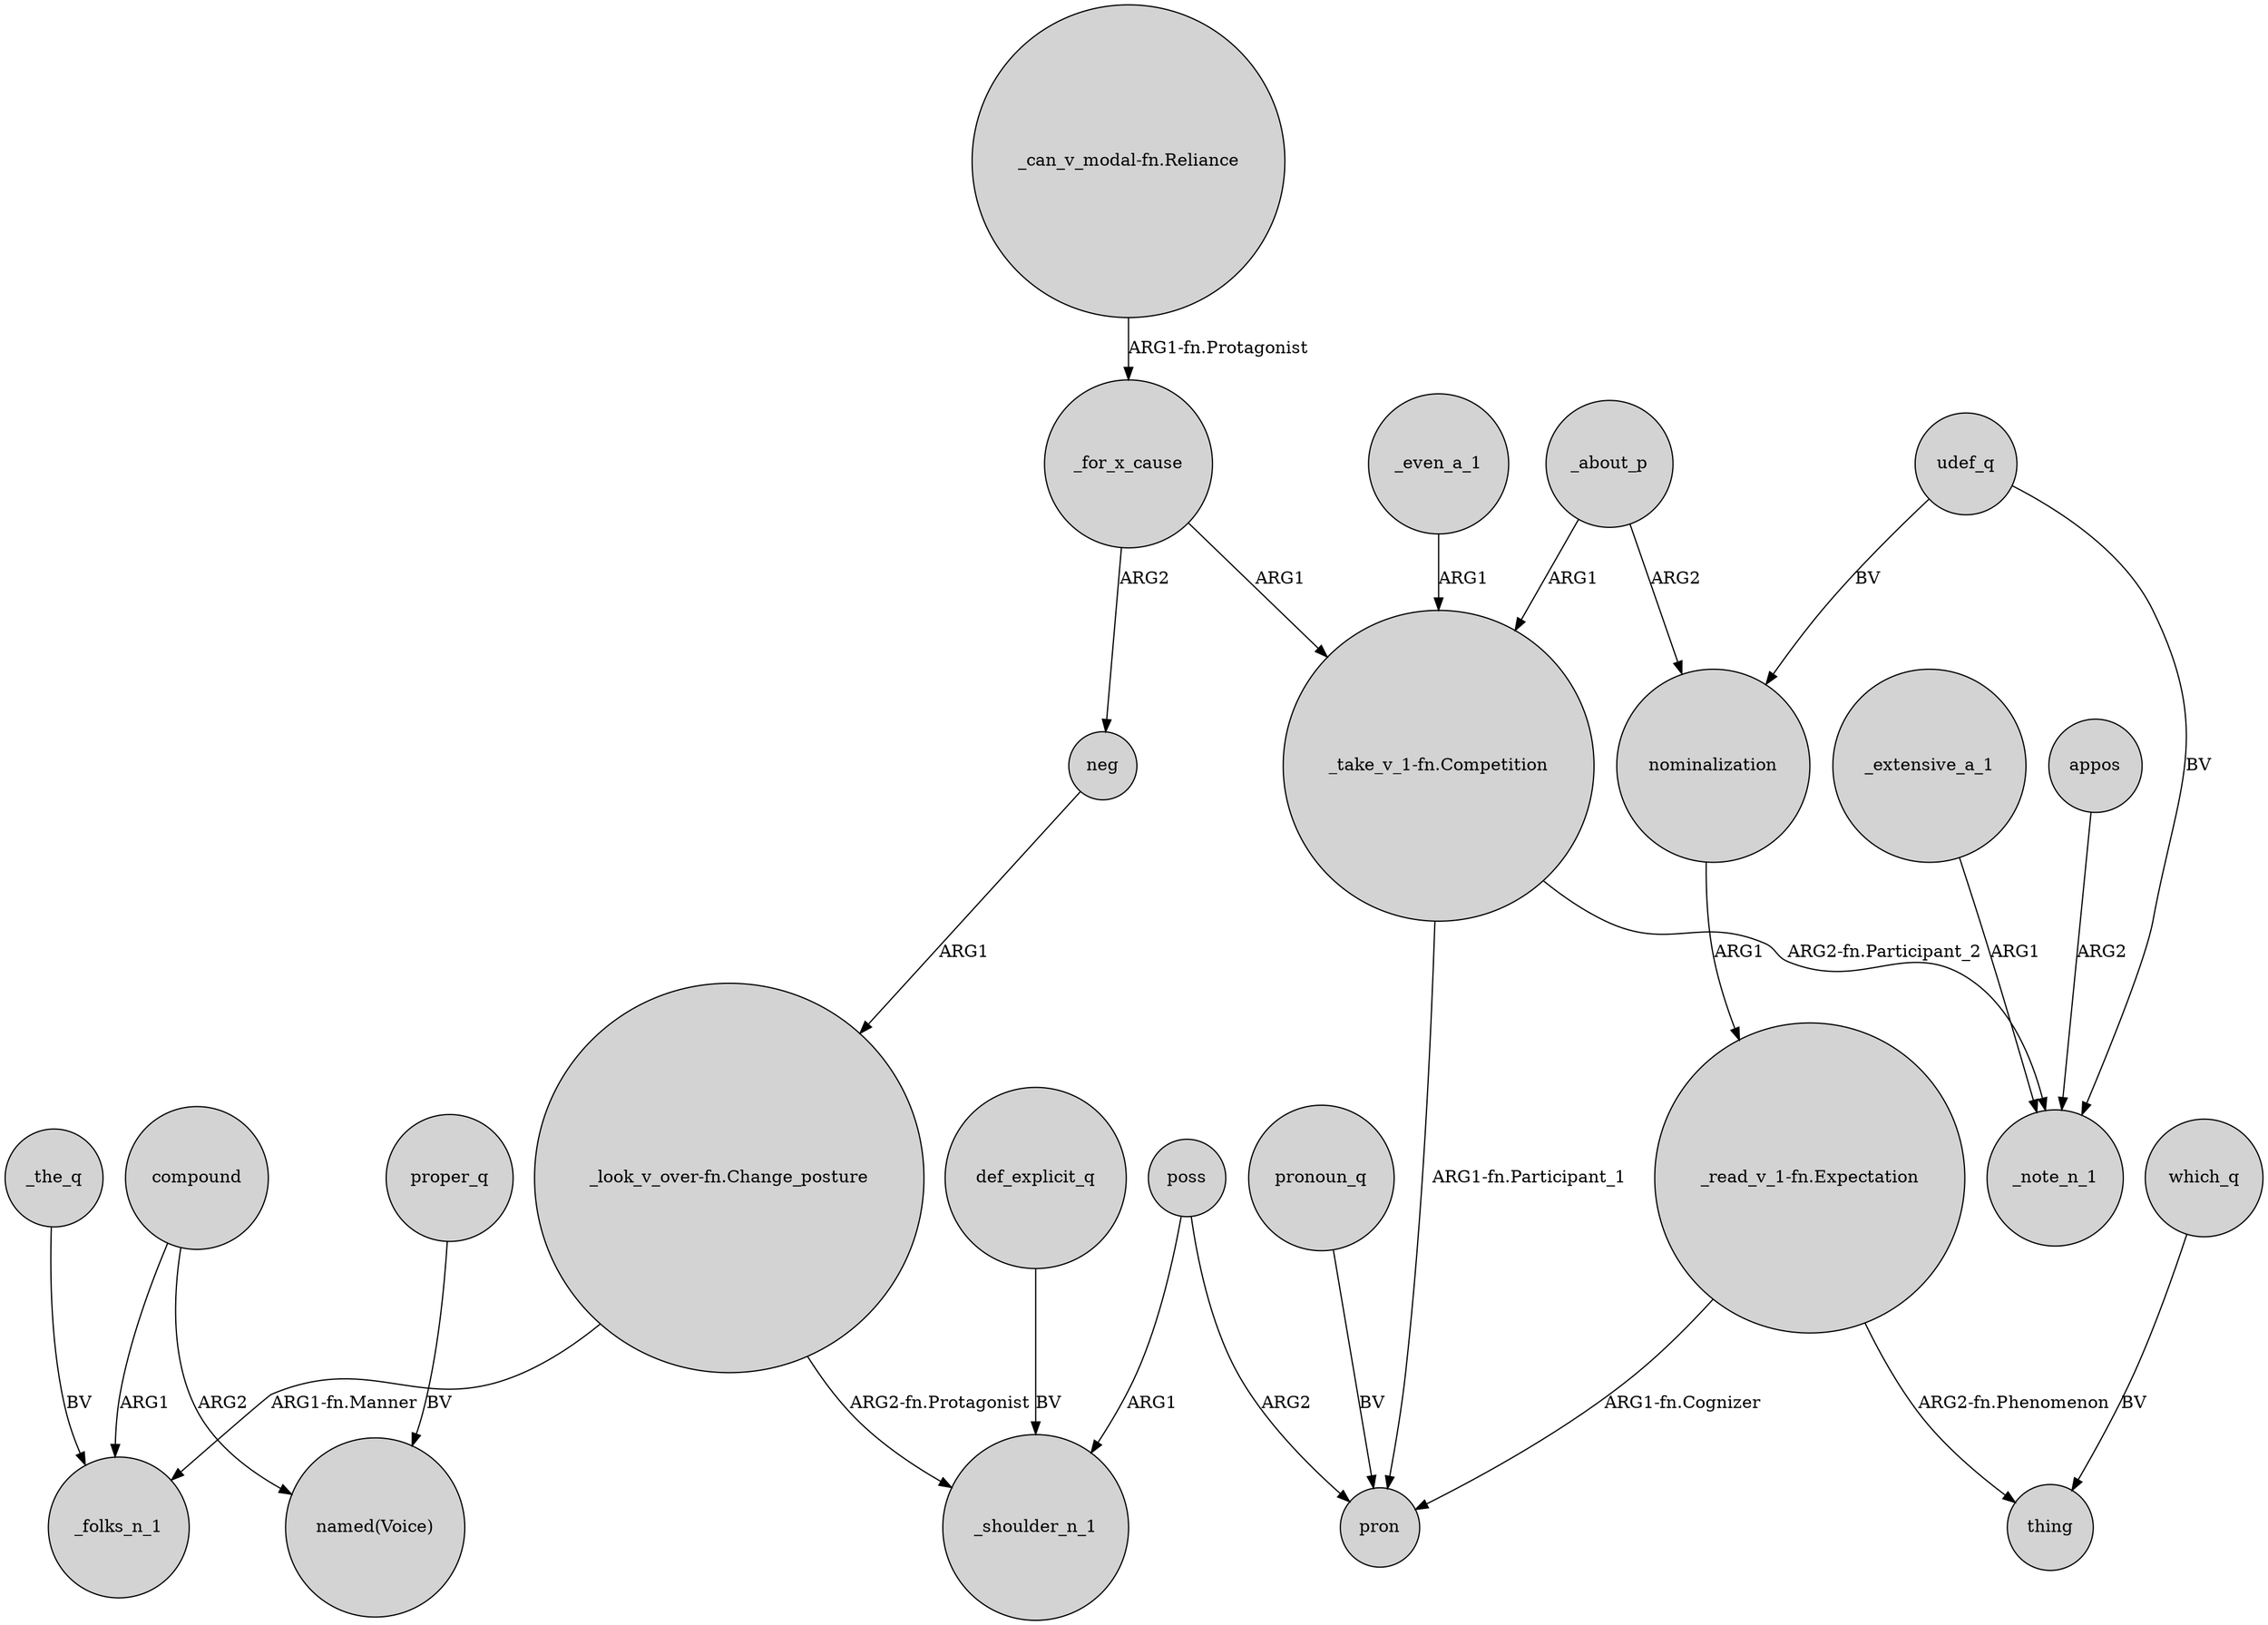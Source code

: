 digraph {
	node [shape=circle style=filled]
	_for_x_cause -> neg [label=ARG2]
	_the_q -> _folks_n_1 [label=BV]
	_about_p -> "_take_v_1-fn.Competition" [label=ARG1]
	appos -> _note_n_1 [label=ARG2]
	"_take_v_1-fn.Competition" -> _note_n_1 [label="ARG2-fn.Participant_2"]
	"_look_v_over-fn.Change_posture" -> _folks_n_1 [label="ARG1-fn.Manner"]
	udef_q -> nominalization [label=BV]
	which_q -> thing [label=BV]
	_even_a_1 -> "_take_v_1-fn.Competition" [label=ARG1]
	_extensive_a_1 -> _note_n_1 [label=ARG1]
	"_can_v_modal-fn.Reliance" -> _for_x_cause [label="ARG1-fn.Protagonist"]
	_about_p -> nominalization [label=ARG2]
	_for_x_cause -> "_take_v_1-fn.Competition" [label=ARG1]
	compound -> _folks_n_1 [label=ARG1]
	compound -> "named(Voice)" [label=ARG2]
	pronoun_q -> pron [label=BV]
	poss -> pron [label=ARG2]
	nominalization -> "_read_v_1-fn.Expectation" [label=ARG1]
	proper_q -> "named(Voice)" [label=BV]
	poss -> _shoulder_n_1 [label=ARG1]
	udef_q -> _note_n_1 [label=BV]
	"_read_v_1-fn.Expectation" -> thing [label="ARG2-fn.Phenomenon"]
	"_take_v_1-fn.Competition" -> pron [label="ARG1-fn.Participant_1"]
	def_explicit_q -> _shoulder_n_1 [label=BV]
	neg -> "_look_v_over-fn.Change_posture" [label=ARG1]
	"_read_v_1-fn.Expectation" -> pron [label="ARG1-fn.Cognizer"]
	"_look_v_over-fn.Change_posture" -> _shoulder_n_1 [label="ARG2-fn.Protagonist"]
}
